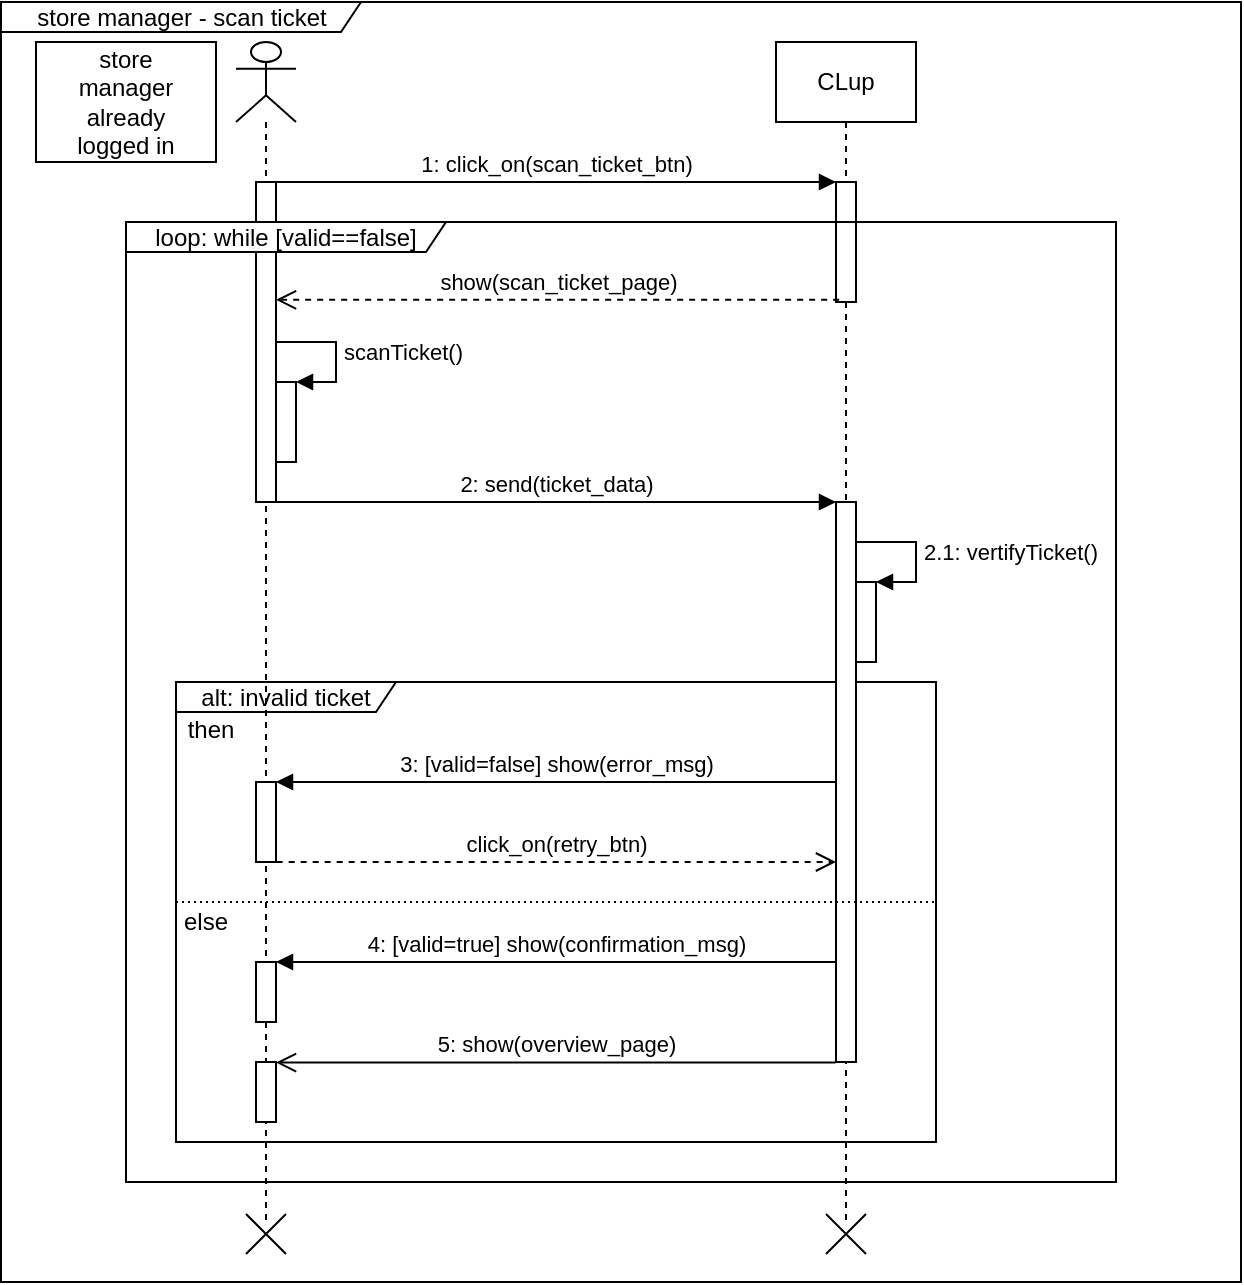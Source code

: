 <mxfile version="13.10.9" type="device"><diagram id="l_4eZxusACf8wwr41ibh" name="Page-1"><mxGraphModel dx="1133" dy="693" grid="1" gridSize="10" guides="1" tooltips="1" connect="1" arrows="1" fold="1" page="1" pageScale="1" pageWidth="827" pageHeight="1169" math="0" shadow="0"><root><mxCell id="0"/><mxCell id="1" parent="0"/><mxCell id="Gh9jd_P00tO4PtTTZzkJ-29" value="store manager - scan ticket" style="shape=umlFrame;whiteSpace=wrap;html=1;width=180;height=15;" parent="1" vertex="1"><mxGeometry x="92.5" y="30" width="620" height="640" as="geometry"/></mxCell><mxCell id="_7-5wDTUjYOUCyCzf295-22" value="alt: invalid ticket" style="shape=umlFrame;whiteSpace=wrap;html=1;width=110;height=15;" parent="1" vertex="1"><mxGeometry x="180" y="370" width="380" height="230" as="geometry"/></mxCell><mxCell id="Gh9jd_P00tO4PtTTZzkJ-25" value="" style="rounded=0;whiteSpace=wrap;html=1;" parent="1" vertex="1"><mxGeometry x="110" y="50" width="90" height="60" as="geometry"/></mxCell><mxCell id="Gh9jd_P00tO4PtTTZzkJ-24" value="store manager already logged in" style="text;html=1;strokeColor=none;fillColor=none;align=center;verticalAlign=middle;whiteSpace=wrap;rounded=0;" parent="1" vertex="1"><mxGeometry x="120" y="65" width="70" height="30" as="geometry"/></mxCell><mxCell id="Gh9jd_P00tO4PtTTZzkJ-8" value="" style="shape=umlLifeline;participant=umlActor;perimeter=lifelinePerimeter;whiteSpace=wrap;html=1;container=1;collapsible=0;recursiveResize=0;verticalAlign=top;spacingTop=36;outlineConnect=0;" parent="1" vertex="1"><mxGeometry x="210" y="50" width="30" height="590" as="geometry"/></mxCell><mxCell id="Gh9jd_P00tO4PtTTZzkJ-13" value="" style="html=1;points=[];perimeter=orthogonalPerimeter;" parent="Gh9jd_P00tO4PtTTZzkJ-8" vertex="1"><mxGeometry x="10" y="70" width="10" height="160" as="geometry"/></mxCell><mxCell id="_7-5wDTUjYOUCyCzf295-2" value="" style="html=1;points=[];perimeter=orthogonalPerimeter;" parent="Gh9jd_P00tO4PtTTZzkJ-8" vertex="1"><mxGeometry x="10" y="510" width="10" height="30" as="geometry"/></mxCell><mxCell id="_7-5wDTUjYOUCyCzf295-30" value="" style="html=1;points=[];perimeter=orthogonalPerimeter;" parent="Gh9jd_P00tO4PtTTZzkJ-8" vertex="1"><mxGeometry x="10" y="460" width="10" height="30" as="geometry"/></mxCell><mxCell id="Gh9jd_P00tO4PtTTZzkJ-9" value="CLup" style="shape=umlLifeline;perimeter=lifelinePerimeter;whiteSpace=wrap;html=1;container=1;collapsible=0;recursiveResize=0;outlineConnect=0;" parent="1" vertex="1"><mxGeometry x="480" y="50" width="70" height="590" as="geometry"/></mxCell><mxCell id="Gh9jd_P00tO4PtTTZzkJ-10" value="" style="html=1;points=[];perimeter=orthogonalPerimeter;" parent="Gh9jd_P00tO4PtTTZzkJ-9" vertex="1"><mxGeometry x="30" y="70" width="10" height="60" as="geometry"/></mxCell><mxCell id="Gh9jd_P00tO4PtTTZzkJ-14" value="" style="html=1;points=[];perimeter=orthogonalPerimeter;" parent="Gh9jd_P00tO4PtTTZzkJ-9" vertex="1"><mxGeometry x="30" y="230" width="10" height="280" as="geometry"/></mxCell><mxCell id="Gh9jd_P00tO4PtTTZzkJ-11" value="1: click_on(scan_ticket_btn)" style="html=1;verticalAlign=bottom;endArrow=block;entryX=0;entryY=0;" parent="1" source="Gh9jd_P00tO4PtTTZzkJ-13" target="Gh9jd_P00tO4PtTTZzkJ-10" edge="1"><mxGeometry relative="1" as="geometry"><mxPoint x="320" y="130" as="sourcePoint"/></mxGeometry></mxCell><mxCell id="Gh9jd_P00tO4PtTTZzkJ-12" value="show(scan_ticket_page)" style="html=1;verticalAlign=bottom;endArrow=open;dashed=1;endSize=8;exitX=0.157;exitY=0.982;exitDx=0;exitDy=0;exitPerimeter=0;" parent="1" source="Gh9jd_P00tO4PtTTZzkJ-10" target="Gh9jd_P00tO4PtTTZzkJ-13" edge="1"><mxGeometry relative="1" as="geometry"><mxPoint x="320" y="206" as="targetPoint"/></mxGeometry></mxCell><mxCell id="Gh9jd_P00tO4PtTTZzkJ-56" value="" style="shape=umlDestroy;" parent="1" vertex="1"><mxGeometry x="505" y="636" width="20" height="20" as="geometry"/></mxCell><mxCell id="Gh9jd_P00tO4PtTTZzkJ-57" value="" style="shape=umlDestroy;" parent="1" vertex="1"><mxGeometry x="215" y="636" width="20" height="20" as="geometry"/></mxCell><mxCell id="_7-5wDTUjYOUCyCzf295-9" value="5: show(overview_page)" style="html=1;verticalAlign=bottom;endArrow=open;endSize=8;exitX=-0.019;exitY=1.001;exitDx=0;exitDy=0;exitPerimeter=0;" parent="1" source="Gh9jd_P00tO4PtTTZzkJ-14" target="_7-5wDTUjYOUCyCzf295-2" edge="1"><mxGeometry relative="1" as="geometry"><mxPoint x="510" y="555" as="sourcePoint"/><mxPoint x="280" y="555" as="targetPoint"/></mxGeometry></mxCell><mxCell id="_7-5wDTUjYOUCyCzf295-14" value="" style="html=1;points=[];perimeter=orthogonalPerimeter;" parent="1" vertex="1"><mxGeometry x="230" y="220" width="10" height="40" as="geometry"/></mxCell><mxCell id="_7-5wDTUjYOUCyCzf295-15" value="scanTicket()" style="edgeStyle=orthogonalEdgeStyle;html=1;align=left;spacingLeft=2;endArrow=block;rounded=0;entryX=1;entryY=0;" parent="1" target="_7-5wDTUjYOUCyCzf295-14" edge="1"><mxGeometry relative="1" as="geometry"><mxPoint x="230" y="200" as="sourcePoint"/><Array as="points"><mxPoint x="260" y="200"/><mxPoint x="260" y="220"/></Array></mxGeometry></mxCell><mxCell id="_7-5wDTUjYOUCyCzf295-16" value="2: send(ticket_data)" style="html=1;verticalAlign=bottom;endArrow=block;" parent="1" target="Gh9jd_P00tO4PtTTZzkJ-14" edge="1"><mxGeometry width="80" relative="1" as="geometry"><mxPoint x="230" y="280" as="sourcePoint"/><mxPoint x="310" y="280" as="targetPoint"/></mxGeometry></mxCell><mxCell id="_7-5wDTUjYOUCyCzf295-17" value="" style="html=1;points=[];perimeter=orthogonalPerimeter;" parent="1" vertex="1"><mxGeometry x="520" y="320" width="10" height="40" as="geometry"/></mxCell><mxCell id="_7-5wDTUjYOUCyCzf295-18" value="2.1: vertifyTicket()" style="edgeStyle=orthogonalEdgeStyle;html=1;align=left;spacingLeft=2;endArrow=block;rounded=0;entryX=1;entryY=0;" parent="1" source="Gh9jd_P00tO4PtTTZzkJ-14" target="_7-5wDTUjYOUCyCzf295-17" edge="1"><mxGeometry relative="1" as="geometry"><mxPoint x="525" y="300" as="sourcePoint"/><Array as="points"><mxPoint x="550" y="300"/><mxPoint x="550" y="320"/></Array></mxGeometry></mxCell><mxCell id="_7-5wDTUjYOUCyCzf295-23" value="" style="html=1;points=[];perimeter=orthogonalPerimeter;" parent="1" vertex="1"><mxGeometry x="220" y="420" width="10" height="40" as="geometry"/></mxCell><mxCell id="_7-5wDTUjYOUCyCzf295-24" value="3: [valid=false] show(error_msg)" style="html=1;verticalAlign=bottom;endArrow=block;entryX=1;entryY=0;" parent="1" source="Gh9jd_P00tO4PtTTZzkJ-14" target="_7-5wDTUjYOUCyCzf295-23" edge="1"><mxGeometry relative="1" as="geometry"><mxPoint x="500" y="420" as="sourcePoint"/></mxGeometry></mxCell><mxCell id="_7-5wDTUjYOUCyCzf295-26" value="then" style="text;align=center;fontStyle=0;verticalAlign=middle;spacingLeft=3;spacingRight=3;strokeColor=none;rotatable=0;points=[[0,0.5],[1,0.5]];portConstraint=eastwest;" parent="1" vertex="1"><mxGeometry x="185" y="380" width="25" height="26" as="geometry"/></mxCell><mxCell id="_7-5wDTUjYOUCyCzf295-27" value="" style="line;strokeWidth=1;fillColor=none;align=left;verticalAlign=middle;spacingTop=-1;spacingLeft=3;spacingRight=3;rotatable=0;labelPosition=right;points=[];portConstraint=eastwest;dashed=1;dashPattern=1 2;" parent="1" vertex="1"><mxGeometry x="180" y="476" width="380" height="8" as="geometry"/></mxCell><mxCell id="_7-5wDTUjYOUCyCzf295-28" value="click_on(retry_btn)" style="html=1;verticalAlign=bottom;endArrow=open;dashed=1;endSize=8;exitX=1.033;exitY=1;exitDx=0;exitDy=0;exitPerimeter=0;" parent="1" source="_7-5wDTUjYOUCyCzf295-23" target="Gh9jd_P00tO4PtTTZzkJ-14" edge="1"><mxGeometry relative="1" as="geometry"><mxPoint x="400" y="450" as="sourcePoint"/><mxPoint x="320" y="450" as="targetPoint"/></mxGeometry></mxCell><mxCell id="_7-5wDTUjYOUCyCzf295-29" value="else" style="text;align=center;fontStyle=0;verticalAlign=middle;spacingLeft=3;spacingRight=3;strokeColor=none;rotatable=0;points=[[0,0.5],[1,0.5]];portConstraint=eastwest;" parent="1" vertex="1"><mxGeometry x="180" y="476" width="30" height="26" as="geometry"/></mxCell><mxCell id="_7-5wDTUjYOUCyCzf295-31" value="4: [valid=true] show(confirmation_msg)" style="html=1;verticalAlign=bottom;endArrow=block;entryX=1;entryY=0;" parent="1" source="Gh9jd_P00tO4PtTTZzkJ-14" target="_7-5wDTUjYOUCyCzf295-30" edge="1"><mxGeometry relative="1" as="geometry"><mxPoint x="290" y="510" as="sourcePoint"/></mxGeometry></mxCell><mxCell id="_7-5wDTUjYOUCyCzf295-10" value="loop: while [valid==false]" style="shape=umlFrame;whiteSpace=wrap;html=1;width=160;height=15;" parent="1" vertex="1"><mxGeometry x="155" y="140" width="495" height="480" as="geometry"/></mxCell></root></mxGraphModel></diagram></mxfile>